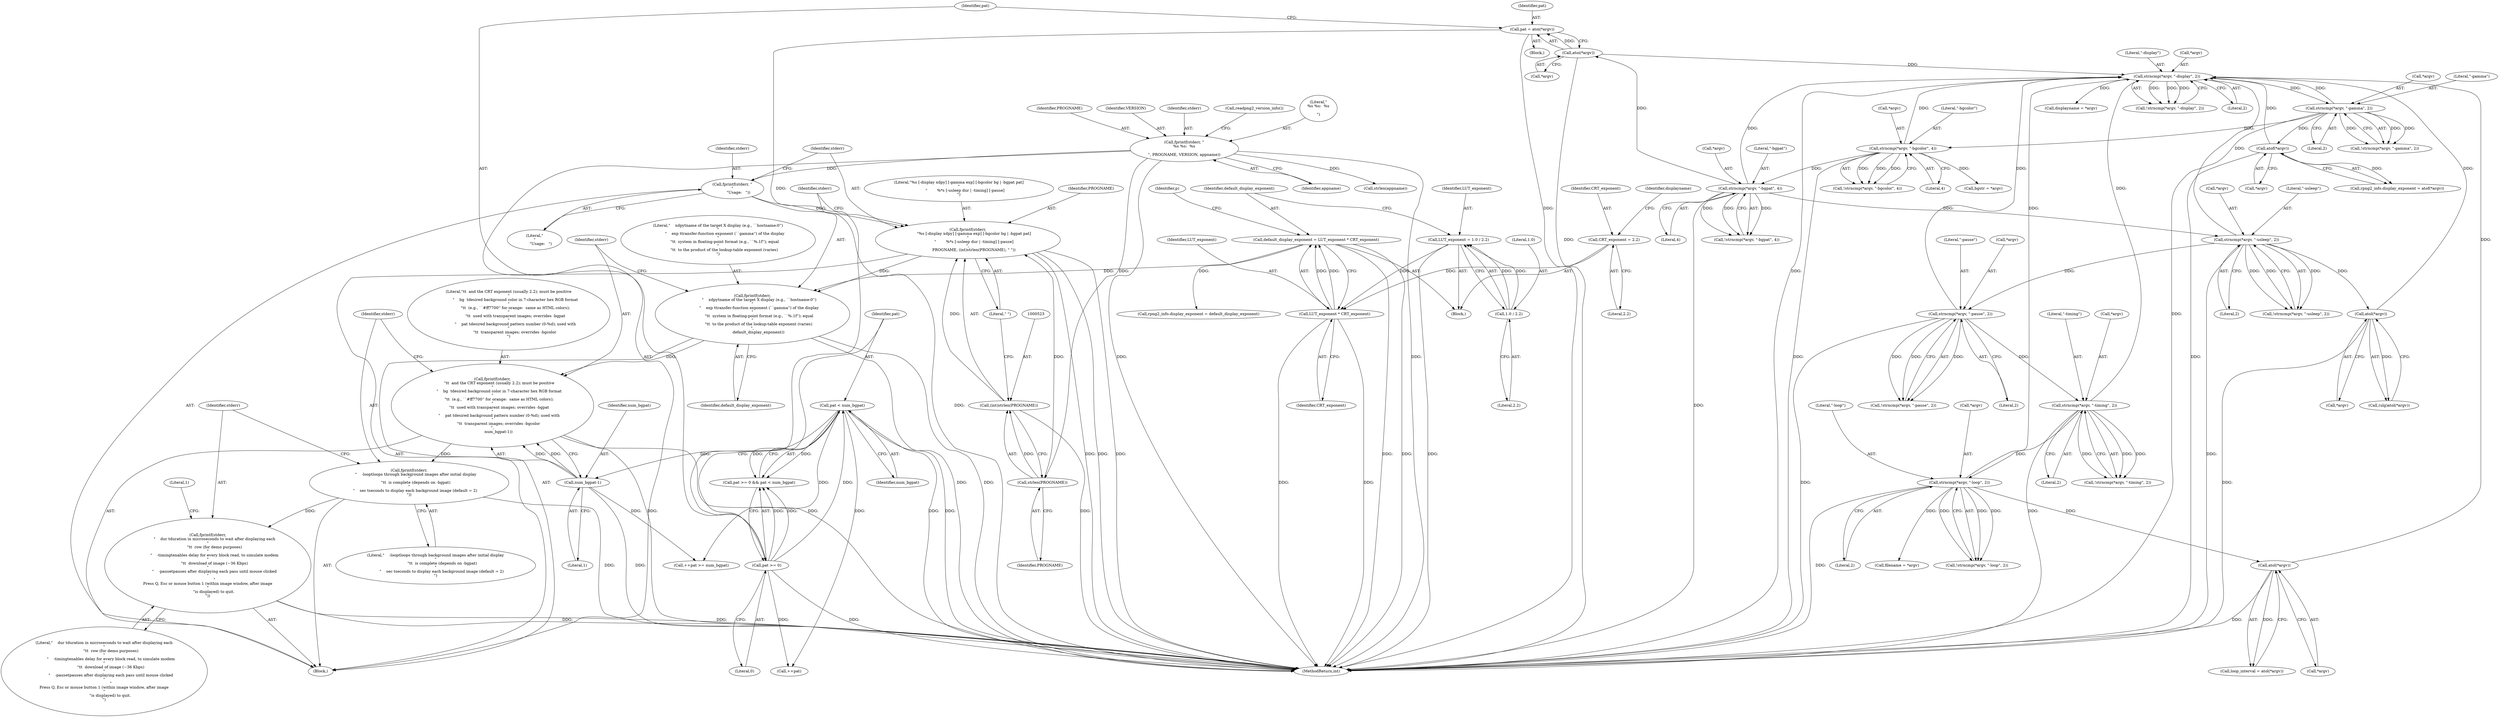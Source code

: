 digraph "0_Android_9d4853418ab2f754c2b63e091c29c5529b8b86ca_8@API" {
"1000537" [label="(Call,fprintf(stderr,\n           \"    -loop\tloops through background images after initial display\n\"\n           \"\t\t  is complete (depends on -bgpat)\n\"\n          \"    sec \tseconds to display each background image (default = 2)\n\"))"];
"1000531" [label="(Call,fprintf(stderr,\n           \"\t\t  and the CRT exponent (usually 2.2); must be positive\n\"\n           \"    bg  \tdesired background color in 7-character hex RGB format\n\"\n           \"\t\t  (e.g., ``#ff7700'' for orange:  same as HTML colors);\n\"\n           \"\t\t  used with transparent images; overrides -bgpat\n\"\n           \"    pat \tdesired background pattern number (0-%d); used with\n\"\n          \"\t\t  transparent images; overrides -bgcolor\n\",\n          num_bgpat-1))"];
"1000527" [label="(Call,fprintf(stderr,\n           \"    xdpy\tname of the target X display (e.g., ``hostname:0'')\n\"\n           \"    exp \ttransfer-function exponent (``gamma'') of the display\n\"\n           \"\t\t  system in floating-point format (e.g., ``%.1f''); equal\n\"\n          \"\t\t  to the product of the lookup-table exponent (varies)\n\",\n          default_display_exponent))"];
"1000518" [label="(Call,fprintf(stderr,\n          \"%s [-display xdpy] [-gamma exp] [-bgcolor bg | -bgpat pat]\n\"\n          \"        %*s [-usleep dur | -timing] [-pause]\n\",\n          PROGNAME, (int)strlen(PROGNAME), \" \"))"];
"1000515" [label="(Call,fprintf(stderr, \"\n\"\n          \"Usage:   \"))"];
"1000508" [label="(Call,fprintf(stderr, \"\n%s %s:  %s\n\n\", PROGNAME, VERSION, appname))"];
"1000524" [label="(Call,strlen(PROGNAME))"];
"1000522" [label="(Call,(int)strlen(PROGNAME))"];
"1000207" [label="(Call,default_display_exponent = LUT_exponent * CRT_exponent)"];
"1000209" [label="(Call,LUT_exponent * CRT_exponent)"];
"1000202" [label="(Call,LUT_exponent = 1.0 / 2.2)"];
"1000204" [label="(Call,1.0 / 2.2)"];
"1000180" [label="(Call,CRT_exponent = 2.2)"];
"1000534" [label="(Call,num_bgpat-1)"];
"1000363" [label="(Call,pat < num_bgpat)"];
"1000360" [label="(Call,pat >= 0)"];
"1000353" [label="(Call,pat = atoi(*argv))"];
"1000355" [label="(Call,atoi(*argv))"];
"1000338" [label="(Call,strncmp(*argv, \"-bgpat\", 4))"];
"1000295" [label="(Call,strncmp(*argv, \"-bgcolor\", 4))"];
"1000262" [label="(Call,strncmp(*argv, \"-gamma\", 2))"];
"1000241" [label="(Call,strncmp(*argv, \"-display\", 2))"];
"1000281" [label="(Call,atof(*argv))"];
"1000407" [label="(Call,strncmp(*argv, \"-pause\", 2))"];
"1000379" [label="(Call,strncmp(*argv, \"-usleep\", 2))"];
"1000431" [label="(Call,strncmp(*argv, \"-loop\", 2))"];
"1000419" [label="(Call,strncmp(*argv, \"-timing\", 2))"];
"1000398" [label="(Call,atol(*argv))"];
"1000460" [label="(Call,atol(*argv))"];
"1000540" [label="(Call,fprintf(stderr,\n           \"    dur \tduration in microseconds to wait after displaying each\n\"\n           \"\t\t  row (for demo purposes)\n\"\n           \"    -timing\tenables delay for every block read, to simulate modem\n\"\n           \"\t\t  download of image (~36 Kbps)\n\"\n           \"    -pause\tpauses after displaying each pass until mouse clicked\n\"\n           \"\nPress Q, Esc or mouse button 1 (within image window, after image\n\"\n          \"is displayed) to quit.\n\"))"];
"1000204" [label="(Call,1.0 / 2.2)"];
"1000528" [label="(Identifier,stderr)"];
"1000296" [label="(Call,*argv)"];
"1000398" [label="(Call,atol(*argv))"];
"1000180" [label="(Call,CRT_exponent = 2.2)"];
"1000533" [label="(Literal,\"\t\t  and the CRT exponent (usually 2.2); must be positive\n\"\n           \"    bg  \tdesired background color in 7-character hex RGB format\n\"\n           \"\t\t  (e.g., ``#ff7700'' for orange:  same as HTML colors);\n\"\n           \"\t\t  used with transparent images; overrides -bgpat\n\"\n           \"    pat \tdesired background pattern number (0-%d); used with\n\"\n          \"\t\t  transparent images; overrides -bgcolor\n\")"];
"1000517" [label="(Literal,\"\n\"\n          \"Usage:   \")"];
"1000514" [label="(Call,readpng2_version_info())"];
"1000255" [label="(Call,displayname = *argv)"];
"1000519" [label="(Identifier,stderr)"];
"1000510" [label="(Literal,\"\n%s %s:  %s\n\n\")"];
"1000337" [label="(Call,!strncmp(*argv, \"-bgpat\", 4))"];
"1000419" [label="(Call,strncmp(*argv, \"-timing\", 2))"];
"1000362" [label="(Literal,0)"];
"1000261" [label="(Call,!strncmp(*argv, \"-gamma\", 2))"];
"1000265" [label="(Literal,\"-gamma\")"];
"1000536" [label="(Literal,1)"];
"1001099" [label="(MethodReturn,int)"];
"1000181" [label="(Identifier,CRT_exponent)"];
"1000507" [label="(Block,)"];
"1000263" [label="(Call,*argv)"];
"1000147" [label="(Block,)"];
"1000299" [label="(Literal,4)"];
"1000420" [label="(Call,*argv)"];
"1000511" [label="(Identifier,PROGNAME)"];
"1000527" [label="(Call,fprintf(stderr,\n           \"    xdpy\tname of the target X display (e.g., ``hostname:0'')\n\"\n           \"    exp \ttransfer-function exponent (``gamma'') of the display\n\"\n           \"\t\t  system in floating-point format (e.g., ``%.1f''); equal\n\"\n          \"\t\t  to the product of the lookup-table exponent (varies)\n\",\n          default_display_exponent))"];
"1000378" [label="(Call,!strncmp(*argv, \"-usleep\", 2))"];
"1000206" [label="(Literal,2.2)"];
"1000266" [label="(Literal,2)"];
"1000542" [label="(Literal,\"    dur \tduration in microseconds to wait after displaying each\n\"\n           \"\t\t  row (for demo purposes)\n\"\n           \"    -timing\tenables delay for every block read, to simulate modem\n\"\n           \"\t\t  download of image (~36 Kbps)\n\"\n           \"    -pause\tpauses after displaying each pass until mouse clicked\n\"\n           \"\nPress Q, Esc or mouse button 1 (within image window, after image\n\"\n          \"is displayed) to quit.\n\")"];
"1000380" [label="(Call,*argv)"];
"1000524" [label="(Call,strlen(PROGNAME))"];
"1000406" [label="(Call,!strncmp(*argv, \"-pause\", 2))"];
"1000521" [label="(Identifier,PROGNAME)"];
"1000461" [label="(Call,*argv)"];
"1000356" [label="(Call,*argv)"];
"1000244" [label="(Literal,\"-display\")"];
"1000537" [label="(Call,fprintf(stderr,\n           \"    -loop\tloops through background images after initial display\n\"\n           \"\t\t  is complete (depends on -bgpat)\n\"\n          \"    sec \tseconds to display each background image (default = 2)\n\"))"];
"1000202" [label="(Call,LUT_exponent = 1.0 / 2.2)"];
"1000354" [label="(Identifier,pat)"];
"1000431" [label="(Call,strncmp(*argv, \"-loop\", 2))"];
"1000430" [label="(Call,!strncmp(*argv, \"-loop\", 2))"];
"1000365" [label="(Identifier,num_bgpat)"];
"1000435" [label="(Literal,2)"];
"1000407" [label="(Call,strncmp(*argv, \"-pause\", 2))"];
"1000422" [label="(Literal,\"-timing\")"];
"1000207" [label="(Call,default_display_exponent = LUT_exponent * CRT_exponent)"];
"1000522" [label="(Call,(int)strlen(PROGNAME))"];
"1000540" [label="(Call,fprintf(stderr,\n           \"    dur \tduration in microseconds to wait after displaying each\n\"\n           \"\t\t  row (for demo purposes)\n\"\n           \"    -timing\tenables delay for every block read, to simulate modem\n\"\n           \"\t\t  download of image (~36 Kbps)\n\"\n           \"    -pause\tpauses after displaying each pass until mouse clicked\n\"\n           \"\nPress Q, Esc or mouse button 1 (within image window, after image\n\"\n          \"is displayed) to quit.\n\"))"];
"1000382" [label="(Literal,\"-usleep\")"];
"1000544" [label="(Literal,1)"];
"1000277" [label="(Call,rpng2_info.display_exponent = atof(*argv))"];
"1000295" [label="(Call,strncmp(*argv, \"-bgcolor\", 4))"];
"1000423" [label="(Literal,2)"];
"1000541" [label="(Identifier,stderr)"];
"1000396" [label="(Call,(ulg)atol(*argv))"];
"1000226" [label="(Call,rpng2_info.display_exponent = default_display_exponent)"];
"1000408" [label="(Call,*argv)"];
"1000242" [label="(Call,*argv)"];
"1000531" [label="(Call,fprintf(stderr,\n           \"\t\t  and the CRT exponent (usually 2.2); must be positive\n\"\n           \"    bg  \tdesired background color in 7-character hex RGB format\n\"\n           \"\t\t  (e.g., ``#ff7700'' for orange:  same as HTML colors);\n\"\n           \"\t\t  used with transparent images; overrides -bgpat\n\"\n           \"    pat \tdesired background pattern number (0-%d); used with\n\"\n          \"\t\t  transparent images; overrides -bgcolor\n\",\n          num_bgpat-1))"];
"1000520" [label="(Literal,\"%s [-display xdpy] [-gamma exp] [-bgcolor bg | -bgpat pat]\n\"\n          \"        %*s [-usleep dur | -timing] [-pause]\n\")"];
"1000352" [label="(Block,)"];
"1000338" [label="(Call,strncmp(*argv, \"-bgpat\", 4))"];
"1000208" [label="(Identifier,default_display_exponent)"];
"1000215" [label="(Identifier,p)"];
"1000364" [label="(Identifier,pat)"];
"1000539" [label="(Literal,\"    -loop\tloops through background images after initial display\n\"\n           \"\t\t  is complete (depends on -bgpat)\n\"\n          \"    sec \tseconds to display each background image (default = 2)\n\")"];
"1000538" [label="(Identifier,stderr)"];
"1000342" [label="(Literal,4)"];
"1000182" [label="(Literal,2.2)"];
"1000534" [label="(Call,num_bgpat-1)"];
"1000361" [label="(Identifier,pat)"];
"1000487" [label="(Call,filename = *argv)"];
"1000532" [label="(Identifier,stderr)"];
"1000339" [label="(Call,*argv)"];
"1000513" [label="(Identifier,appname)"];
"1000310" [label="(Call,bgstr = *argv)"];
"1000834" [label="(Call,++pat >= num_bgpat)"];
"1000355" [label="(Call,atoi(*argv))"];
"1000434" [label="(Literal,\"-loop\")"];
"1000399" [label="(Call,*argv)"];
"1000241" [label="(Call,strncmp(*argv, \"-display\", 2))"];
"1000205" [label="(Literal,1.0)"];
"1000410" [label="(Literal,\"-pause\")"];
"1000383" [label="(Literal,2)"];
"1000240" [label="(Call,!strncmp(*argv, \"-display\", 2))"];
"1000530" [label="(Identifier,default_display_exponent)"];
"1000281" [label="(Call,atof(*argv))"];
"1000187" [label="(Identifier,displayname)"];
"1000211" [label="(Identifier,CRT_exponent)"];
"1000508" [label="(Call,fprintf(stderr, \"\n%s %s:  %s\n\n\", PROGNAME, VERSION, appname))"];
"1000341" [label="(Literal,\"-bgpat\")"];
"1000460" [label="(Call,atol(*argv))"];
"1000360" [label="(Call,pat >= 0)"];
"1000458" [label="(Call,loop_interval = atol(*argv))"];
"1000282" [label="(Call,*argv)"];
"1000526" [label="(Literal,\" \")"];
"1000294" [label="(Call,!strncmp(*argv, \"-bgcolor\", 4))"];
"1000624" [label="(Call,strlen(appname))"];
"1000418" [label="(Call,!strncmp(*argv, \"-timing\", 2))"];
"1000359" [label="(Call,pat >= 0 && pat < num_bgpat)"];
"1000535" [label="(Identifier,num_bgpat)"];
"1000210" [label="(Identifier,LUT_exponent)"];
"1000203" [label="(Identifier,LUT_exponent)"];
"1000262" [label="(Call,strncmp(*argv, \"-gamma\", 2))"];
"1000245" [label="(Literal,2)"];
"1000516" [label="(Identifier,stderr)"];
"1000353" [label="(Call,pat = atoi(*argv))"];
"1000529" [label="(Literal,\"    xdpy\tname of the target X display (e.g., ``hostname:0'')\n\"\n           \"    exp \ttransfer-function exponent (``gamma'') of the display\n\"\n           \"\t\t  system in floating-point format (e.g., ``%.1f''); equal\n\"\n          \"\t\t  to the product of the lookup-table exponent (varies)\n\")"];
"1000298" [label="(Literal,\"-bgcolor\")"];
"1000835" [label="(Call,++pat)"];
"1000209" [label="(Call,LUT_exponent * CRT_exponent)"];
"1000512" [label="(Identifier,VERSION)"];
"1000363" [label="(Call,pat < num_bgpat)"];
"1000525" [label="(Identifier,PROGNAME)"];
"1000411" [label="(Literal,2)"];
"1000518" [label="(Call,fprintf(stderr,\n          \"%s [-display xdpy] [-gamma exp] [-bgcolor bg | -bgpat pat]\n\"\n          \"        %*s [-usleep dur | -timing] [-pause]\n\",\n          PROGNAME, (int)strlen(PROGNAME), \" \"))"];
"1000509" [label="(Identifier,stderr)"];
"1000379" [label="(Call,strncmp(*argv, \"-usleep\", 2))"];
"1000432" [label="(Call,*argv)"];
"1000515" [label="(Call,fprintf(stderr, \"\n\"\n          \"Usage:   \"))"];
"1000537" -> "1000507"  [label="AST: "];
"1000537" -> "1000539"  [label="CFG: "];
"1000538" -> "1000537"  [label="AST: "];
"1000539" -> "1000537"  [label="AST: "];
"1000541" -> "1000537"  [label="CFG: "];
"1000537" -> "1001099"  [label="DDG: "];
"1000531" -> "1000537"  [label="DDG: "];
"1000537" -> "1000540"  [label="DDG: "];
"1000531" -> "1000507"  [label="AST: "];
"1000531" -> "1000534"  [label="CFG: "];
"1000532" -> "1000531"  [label="AST: "];
"1000533" -> "1000531"  [label="AST: "];
"1000534" -> "1000531"  [label="AST: "];
"1000538" -> "1000531"  [label="CFG: "];
"1000531" -> "1001099"  [label="DDG: "];
"1000531" -> "1001099"  [label="DDG: "];
"1000527" -> "1000531"  [label="DDG: "];
"1000534" -> "1000531"  [label="DDG: "];
"1000534" -> "1000531"  [label="DDG: "];
"1000527" -> "1000507"  [label="AST: "];
"1000527" -> "1000530"  [label="CFG: "];
"1000528" -> "1000527"  [label="AST: "];
"1000529" -> "1000527"  [label="AST: "];
"1000530" -> "1000527"  [label="AST: "];
"1000532" -> "1000527"  [label="CFG: "];
"1000527" -> "1001099"  [label="DDG: "];
"1000527" -> "1001099"  [label="DDG: "];
"1000518" -> "1000527"  [label="DDG: "];
"1000207" -> "1000527"  [label="DDG: "];
"1000518" -> "1000507"  [label="AST: "];
"1000518" -> "1000526"  [label="CFG: "];
"1000519" -> "1000518"  [label="AST: "];
"1000520" -> "1000518"  [label="AST: "];
"1000521" -> "1000518"  [label="AST: "];
"1000522" -> "1000518"  [label="AST: "];
"1000526" -> "1000518"  [label="AST: "];
"1000528" -> "1000518"  [label="CFG: "];
"1000518" -> "1001099"  [label="DDG: "];
"1000518" -> "1001099"  [label="DDG: "];
"1000518" -> "1001099"  [label="DDG: "];
"1000515" -> "1000518"  [label="DDG: "];
"1000524" -> "1000518"  [label="DDG: "];
"1000522" -> "1000518"  [label="DDG: "];
"1000515" -> "1000507"  [label="AST: "];
"1000515" -> "1000517"  [label="CFG: "];
"1000516" -> "1000515"  [label="AST: "];
"1000517" -> "1000515"  [label="AST: "];
"1000519" -> "1000515"  [label="CFG: "];
"1000515" -> "1001099"  [label="DDG: "];
"1000508" -> "1000515"  [label="DDG: "];
"1000508" -> "1000507"  [label="AST: "];
"1000508" -> "1000513"  [label="CFG: "];
"1000509" -> "1000508"  [label="AST: "];
"1000510" -> "1000508"  [label="AST: "];
"1000511" -> "1000508"  [label="AST: "];
"1000512" -> "1000508"  [label="AST: "];
"1000513" -> "1000508"  [label="AST: "];
"1000514" -> "1000508"  [label="CFG: "];
"1000508" -> "1001099"  [label="DDG: "];
"1000508" -> "1001099"  [label="DDG: "];
"1000508" -> "1000524"  [label="DDG: "];
"1000508" -> "1000624"  [label="DDG: "];
"1000524" -> "1000522"  [label="AST: "];
"1000524" -> "1000525"  [label="CFG: "];
"1000525" -> "1000524"  [label="AST: "];
"1000522" -> "1000524"  [label="CFG: "];
"1000524" -> "1000522"  [label="DDG: "];
"1000523" -> "1000522"  [label="AST: "];
"1000526" -> "1000522"  [label="CFG: "];
"1000522" -> "1001099"  [label="DDG: "];
"1000207" -> "1000147"  [label="AST: "];
"1000207" -> "1000209"  [label="CFG: "];
"1000208" -> "1000207"  [label="AST: "];
"1000209" -> "1000207"  [label="AST: "];
"1000215" -> "1000207"  [label="CFG: "];
"1000207" -> "1001099"  [label="DDG: "];
"1000207" -> "1001099"  [label="DDG: "];
"1000209" -> "1000207"  [label="DDG: "];
"1000209" -> "1000207"  [label="DDG: "];
"1000207" -> "1000226"  [label="DDG: "];
"1000209" -> "1000211"  [label="CFG: "];
"1000210" -> "1000209"  [label="AST: "];
"1000211" -> "1000209"  [label="AST: "];
"1000209" -> "1001099"  [label="DDG: "];
"1000209" -> "1001099"  [label="DDG: "];
"1000202" -> "1000209"  [label="DDG: "];
"1000180" -> "1000209"  [label="DDG: "];
"1000202" -> "1000147"  [label="AST: "];
"1000202" -> "1000204"  [label="CFG: "];
"1000203" -> "1000202"  [label="AST: "];
"1000204" -> "1000202"  [label="AST: "];
"1000208" -> "1000202"  [label="CFG: "];
"1000202" -> "1001099"  [label="DDG: "];
"1000204" -> "1000202"  [label="DDG: "];
"1000204" -> "1000202"  [label="DDG: "];
"1000204" -> "1000206"  [label="CFG: "];
"1000205" -> "1000204"  [label="AST: "];
"1000206" -> "1000204"  [label="AST: "];
"1000180" -> "1000147"  [label="AST: "];
"1000180" -> "1000182"  [label="CFG: "];
"1000181" -> "1000180"  [label="AST: "];
"1000182" -> "1000180"  [label="AST: "];
"1000187" -> "1000180"  [label="CFG: "];
"1000534" -> "1000536"  [label="CFG: "];
"1000535" -> "1000534"  [label="AST: "];
"1000536" -> "1000534"  [label="AST: "];
"1000534" -> "1001099"  [label="DDG: "];
"1000363" -> "1000534"  [label="DDG: "];
"1000534" -> "1000834"  [label="DDG: "];
"1000363" -> "1000359"  [label="AST: "];
"1000363" -> "1000365"  [label="CFG: "];
"1000364" -> "1000363"  [label="AST: "];
"1000365" -> "1000363"  [label="AST: "];
"1000359" -> "1000363"  [label="CFG: "];
"1000363" -> "1001099"  [label="DDG: "];
"1000363" -> "1001099"  [label="DDG: "];
"1000363" -> "1000359"  [label="DDG: "];
"1000363" -> "1000359"  [label="DDG: "];
"1000360" -> "1000363"  [label="DDG: "];
"1000363" -> "1000835"  [label="DDG: "];
"1000363" -> "1000834"  [label="DDG: "];
"1000360" -> "1000359"  [label="AST: "];
"1000360" -> "1000362"  [label="CFG: "];
"1000361" -> "1000360"  [label="AST: "];
"1000362" -> "1000360"  [label="AST: "];
"1000364" -> "1000360"  [label="CFG: "];
"1000359" -> "1000360"  [label="CFG: "];
"1000360" -> "1001099"  [label="DDG: "];
"1000360" -> "1000359"  [label="DDG: "];
"1000360" -> "1000359"  [label="DDG: "];
"1000353" -> "1000360"  [label="DDG: "];
"1000360" -> "1000835"  [label="DDG: "];
"1000353" -> "1000352"  [label="AST: "];
"1000353" -> "1000355"  [label="CFG: "];
"1000354" -> "1000353"  [label="AST: "];
"1000355" -> "1000353"  [label="AST: "];
"1000361" -> "1000353"  [label="CFG: "];
"1000353" -> "1001099"  [label="DDG: "];
"1000355" -> "1000353"  [label="DDG: "];
"1000355" -> "1000356"  [label="CFG: "];
"1000356" -> "1000355"  [label="AST: "];
"1000355" -> "1001099"  [label="DDG: "];
"1000355" -> "1000241"  [label="DDG: "];
"1000338" -> "1000355"  [label="DDG: "];
"1000338" -> "1000337"  [label="AST: "];
"1000338" -> "1000342"  [label="CFG: "];
"1000339" -> "1000338"  [label="AST: "];
"1000341" -> "1000338"  [label="AST: "];
"1000342" -> "1000338"  [label="AST: "];
"1000337" -> "1000338"  [label="CFG: "];
"1000338" -> "1001099"  [label="DDG: "];
"1000338" -> "1000241"  [label="DDG: "];
"1000338" -> "1000337"  [label="DDG: "];
"1000338" -> "1000337"  [label="DDG: "];
"1000338" -> "1000337"  [label="DDG: "];
"1000295" -> "1000338"  [label="DDG: "];
"1000338" -> "1000379"  [label="DDG: "];
"1000295" -> "1000294"  [label="AST: "];
"1000295" -> "1000299"  [label="CFG: "];
"1000296" -> "1000295"  [label="AST: "];
"1000298" -> "1000295"  [label="AST: "];
"1000299" -> "1000295"  [label="AST: "];
"1000294" -> "1000295"  [label="CFG: "];
"1000295" -> "1001099"  [label="DDG: "];
"1000295" -> "1000241"  [label="DDG: "];
"1000295" -> "1000294"  [label="DDG: "];
"1000295" -> "1000294"  [label="DDG: "];
"1000295" -> "1000294"  [label="DDG: "];
"1000262" -> "1000295"  [label="DDG: "];
"1000295" -> "1000310"  [label="DDG: "];
"1000262" -> "1000261"  [label="AST: "];
"1000262" -> "1000266"  [label="CFG: "];
"1000263" -> "1000262"  [label="AST: "];
"1000265" -> "1000262"  [label="AST: "];
"1000266" -> "1000262"  [label="AST: "];
"1000261" -> "1000262"  [label="CFG: "];
"1000262" -> "1001099"  [label="DDG: "];
"1000262" -> "1000241"  [label="DDG: "];
"1000262" -> "1000261"  [label="DDG: "];
"1000262" -> "1000261"  [label="DDG: "];
"1000262" -> "1000261"  [label="DDG: "];
"1000241" -> "1000262"  [label="DDG: "];
"1000262" -> "1000281"  [label="DDG: "];
"1000241" -> "1000240"  [label="AST: "];
"1000241" -> "1000245"  [label="CFG: "];
"1000242" -> "1000241"  [label="AST: "];
"1000244" -> "1000241"  [label="AST: "];
"1000245" -> "1000241"  [label="AST: "];
"1000240" -> "1000241"  [label="CFG: "];
"1000241" -> "1001099"  [label="DDG: "];
"1000241" -> "1000240"  [label="DDG: "];
"1000241" -> "1000240"  [label="DDG: "];
"1000241" -> "1000240"  [label="DDG: "];
"1000281" -> "1000241"  [label="DDG: "];
"1000407" -> "1000241"  [label="DDG: "];
"1000431" -> "1000241"  [label="DDG: "];
"1000398" -> "1000241"  [label="DDG: "];
"1000460" -> "1000241"  [label="DDG: "];
"1000419" -> "1000241"  [label="DDG: "];
"1000379" -> "1000241"  [label="DDG: "];
"1000241" -> "1000255"  [label="DDG: "];
"1000281" -> "1000277"  [label="AST: "];
"1000281" -> "1000282"  [label="CFG: "];
"1000282" -> "1000281"  [label="AST: "];
"1000277" -> "1000281"  [label="CFG: "];
"1000281" -> "1001099"  [label="DDG: "];
"1000281" -> "1000277"  [label="DDG: "];
"1000407" -> "1000406"  [label="AST: "];
"1000407" -> "1000411"  [label="CFG: "];
"1000408" -> "1000407"  [label="AST: "];
"1000410" -> "1000407"  [label="AST: "];
"1000411" -> "1000407"  [label="AST: "];
"1000406" -> "1000407"  [label="CFG: "];
"1000407" -> "1001099"  [label="DDG: "];
"1000407" -> "1000406"  [label="DDG: "];
"1000407" -> "1000406"  [label="DDG: "];
"1000407" -> "1000406"  [label="DDG: "];
"1000379" -> "1000407"  [label="DDG: "];
"1000407" -> "1000419"  [label="DDG: "];
"1000379" -> "1000378"  [label="AST: "];
"1000379" -> "1000383"  [label="CFG: "];
"1000380" -> "1000379"  [label="AST: "];
"1000382" -> "1000379"  [label="AST: "];
"1000383" -> "1000379"  [label="AST: "];
"1000378" -> "1000379"  [label="CFG: "];
"1000379" -> "1001099"  [label="DDG: "];
"1000379" -> "1000378"  [label="DDG: "];
"1000379" -> "1000378"  [label="DDG: "];
"1000379" -> "1000378"  [label="DDG: "];
"1000379" -> "1000398"  [label="DDG: "];
"1000431" -> "1000430"  [label="AST: "];
"1000431" -> "1000435"  [label="CFG: "];
"1000432" -> "1000431"  [label="AST: "];
"1000434" -> "1000431"  [label="AST: "];
"1000435" -> "1000431"  [label="AST: "];
"1000430" -> "1000431"  [label="CFG: "];
"1000431" -> "1001099"  [label="DDG: "];
"1000431" -> "1000430"  [label="DDG: "];
"1000431" -> "1000430"  [label="DDG: "];
"1000431" -> "1000430"  [label="DDG: "];
"1000419" -> "1000431"  [label="DDG: "];
"1000431" -> "1000460"  [label="DDG: "];
"1000431" -> "1000487"  [label="DDG: "];
"1000419" -> "1000418"  [label="AST: "];
"1000419" -> "1000423"  [label="CFG: "];
"1000420" -> "1000419"  [label="AST: "];
"1000422" -> "1000419"  [label="AST: "];
"1000423" -> "1000419"  [label="AST: "];
"1000418" -> "1000419"  [label="CFG: "];
"1000419" -> "1001099"  [label="DDG: "];
"1000419" -> "1000418"  [label="DDG: "];
"1000419" -> "1000418"  [label="DDG: "];
"1000419" -> "1000418"  [label="DDG: "];
"1000398" -> "1000396"  [label="AST: "];
"1000398" -> "1000399"  [label="CFG: "];
"1000399" -> "1000398"  [label="AST: "];
"1000396" -> "1000398"  [label="CFG: "];
"1000398" -> "1001099"  [label="DDG: "];
"1000398" -> "1000396"  [label="DDG: "];
"1000460" -> "1000458"  [label="AST: "];
"1000460" -> "1000461"  [label="CFG: "];
"1000461" -> "1000460"  [label="AST: "];
"1000458" -> "1000460"  [label="CFG: "];
"1000460" -> "1001099"  [label="DDG: "];
"1000460" -> "1000458"  [label="DDG: "];
"1000540" -> "1000507"  [label="AST: "];
"1000540" -> "1000542"  [label="CFG: "];
"1000541" -> "1000540"  [label="AST: "];
"1000542" -> "1000540"  [label="AST: "];
"1000544" -> "1000540"  [label="CFG: "];
"1000540" -> "1001099"  [label="DDG: "];
"1000540" -> "1001099"  [label="DDG: "];
}
